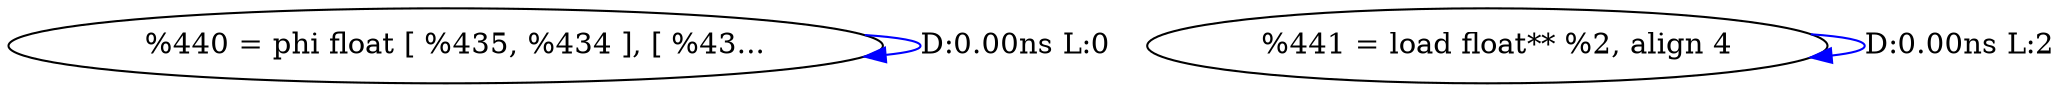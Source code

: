 digraph {
Node0x2d33400[label="  %440 = phi float [ %435, %434 ], [ %43..."];
Node0x2d33400 -> Node0x2d33400[label="D:0.00ns L:0",color=blue];
Node0x2d334e0[label="  %441 = load float** %2, align 4"];
Node0x2d334e0 -> Node0x2d334e0[label="D:0.00ns L:2",color=blue];
}
